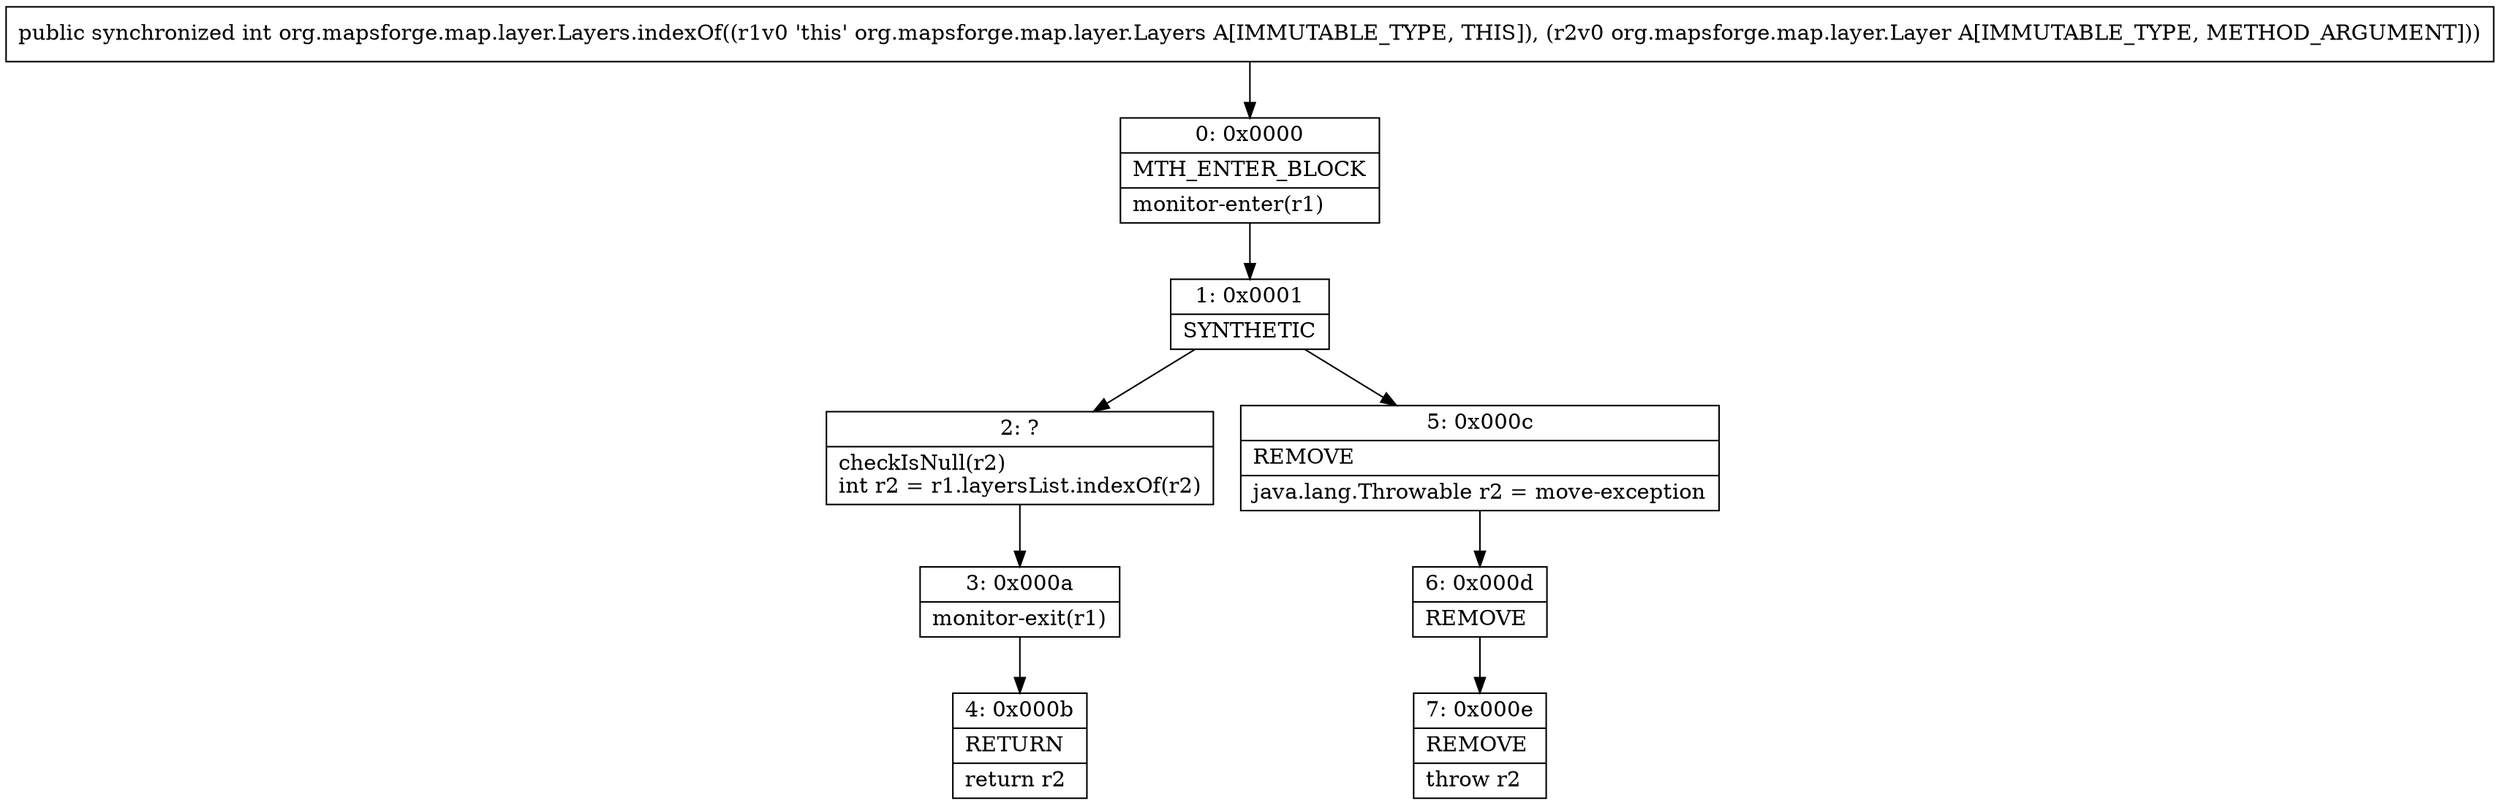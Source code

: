 digraph "CFG fororg.mapsforge.map.layer.Layers.indexOf(Lorg\/mapsforge\/map\/layer\/Layer;)I" {
Node_0 [shape=record,label="{0\:\ 0x0000|MTH_ENTER_BLOCK\l|monitor\-enter(r1)\l}"];
Node_1 [shape=record,label="{1\:\ 0x0001|SYNTHETIC\l}"];
Node_2 [shape=record,label="{2\:\ ?|checkIsNull(r2)\lint r2 = r1.layersList.indexOf(r2)\l}"];
Node_3 [shape=record,label="{3\:\ 0x000a|monitor\-exit(r1)\l}"];
Node_4 [shape=record,label="{4\:\ 0x000b|RETURN\l|return r2\l}"];
Node_5 [shape=record,label="{5\:\ 0x000c|REMOVE\l|java.lang.Throwable r2 = move\-exception\l}"];
Node_6 [shape=record,label="{6\:\ 0x000d|REMOVE\l}"];
Node_7 [shape=record,label="{7\:\ 0x000e|REMOVE\l|throw r2\l}"];
MethodNode[shape=record,label="{public synchronized int org.mapsforge.map.layer.Layers.indexOf((r1v0 'this' org.mapsforge.map.layer.Layers A[IMMUTABLE_TYPE, THIS]), (r2v0 org.mapsforge.map.layer.Layer A[IMMUTABLE_TYPE, METHOD_ARGUMENT])) }"];
MethodNode -> Node_0;
Node_0 -> Node_1;
Node_1 -> Node_2;
Node_1 -> Node_5;
Node_2 -> Node_3;
Node_3 -> Node_4;
Node_5 -> Node_6;
Node_6 -> Node_7;
}

